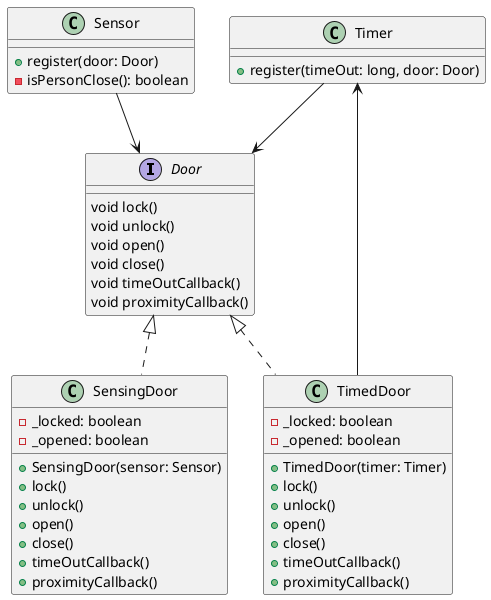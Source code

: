 @startuml exerciceClassDiagram

interface Door {
    void lock()
    void unlock()
    void open()
    void close()
    void timeOutCallback()
    void proximityCallback()
}

class SensingDoor {
    - _locked: boolean
    - _opened: boolean
    + SensingDoor(sensor: Sensor)
    + lock()
    + unlock()
    + open()
    + close()
    + timeOutCallback()
    + proximityCallback()
}

class Sensor {
    + register(door: Door)
    - isPersonClose(): boolean
}

class TimedDoor {
    - _locked: boolean
    - _opened: boolean
    + TimedDoor(timer: Timer)
    + lock()
    + unlock()
    + open()
    + close()
    + timeOutCallback()
    + proximityCallback()
}

class Timer {
    + register(timeOut: long, door: Door)
}

Door <|.. SensingDoor
Door <|.. TimedDoor
Timer --> Door
Sensor --> Door
Timer <-- TimedDoor

@enduml
